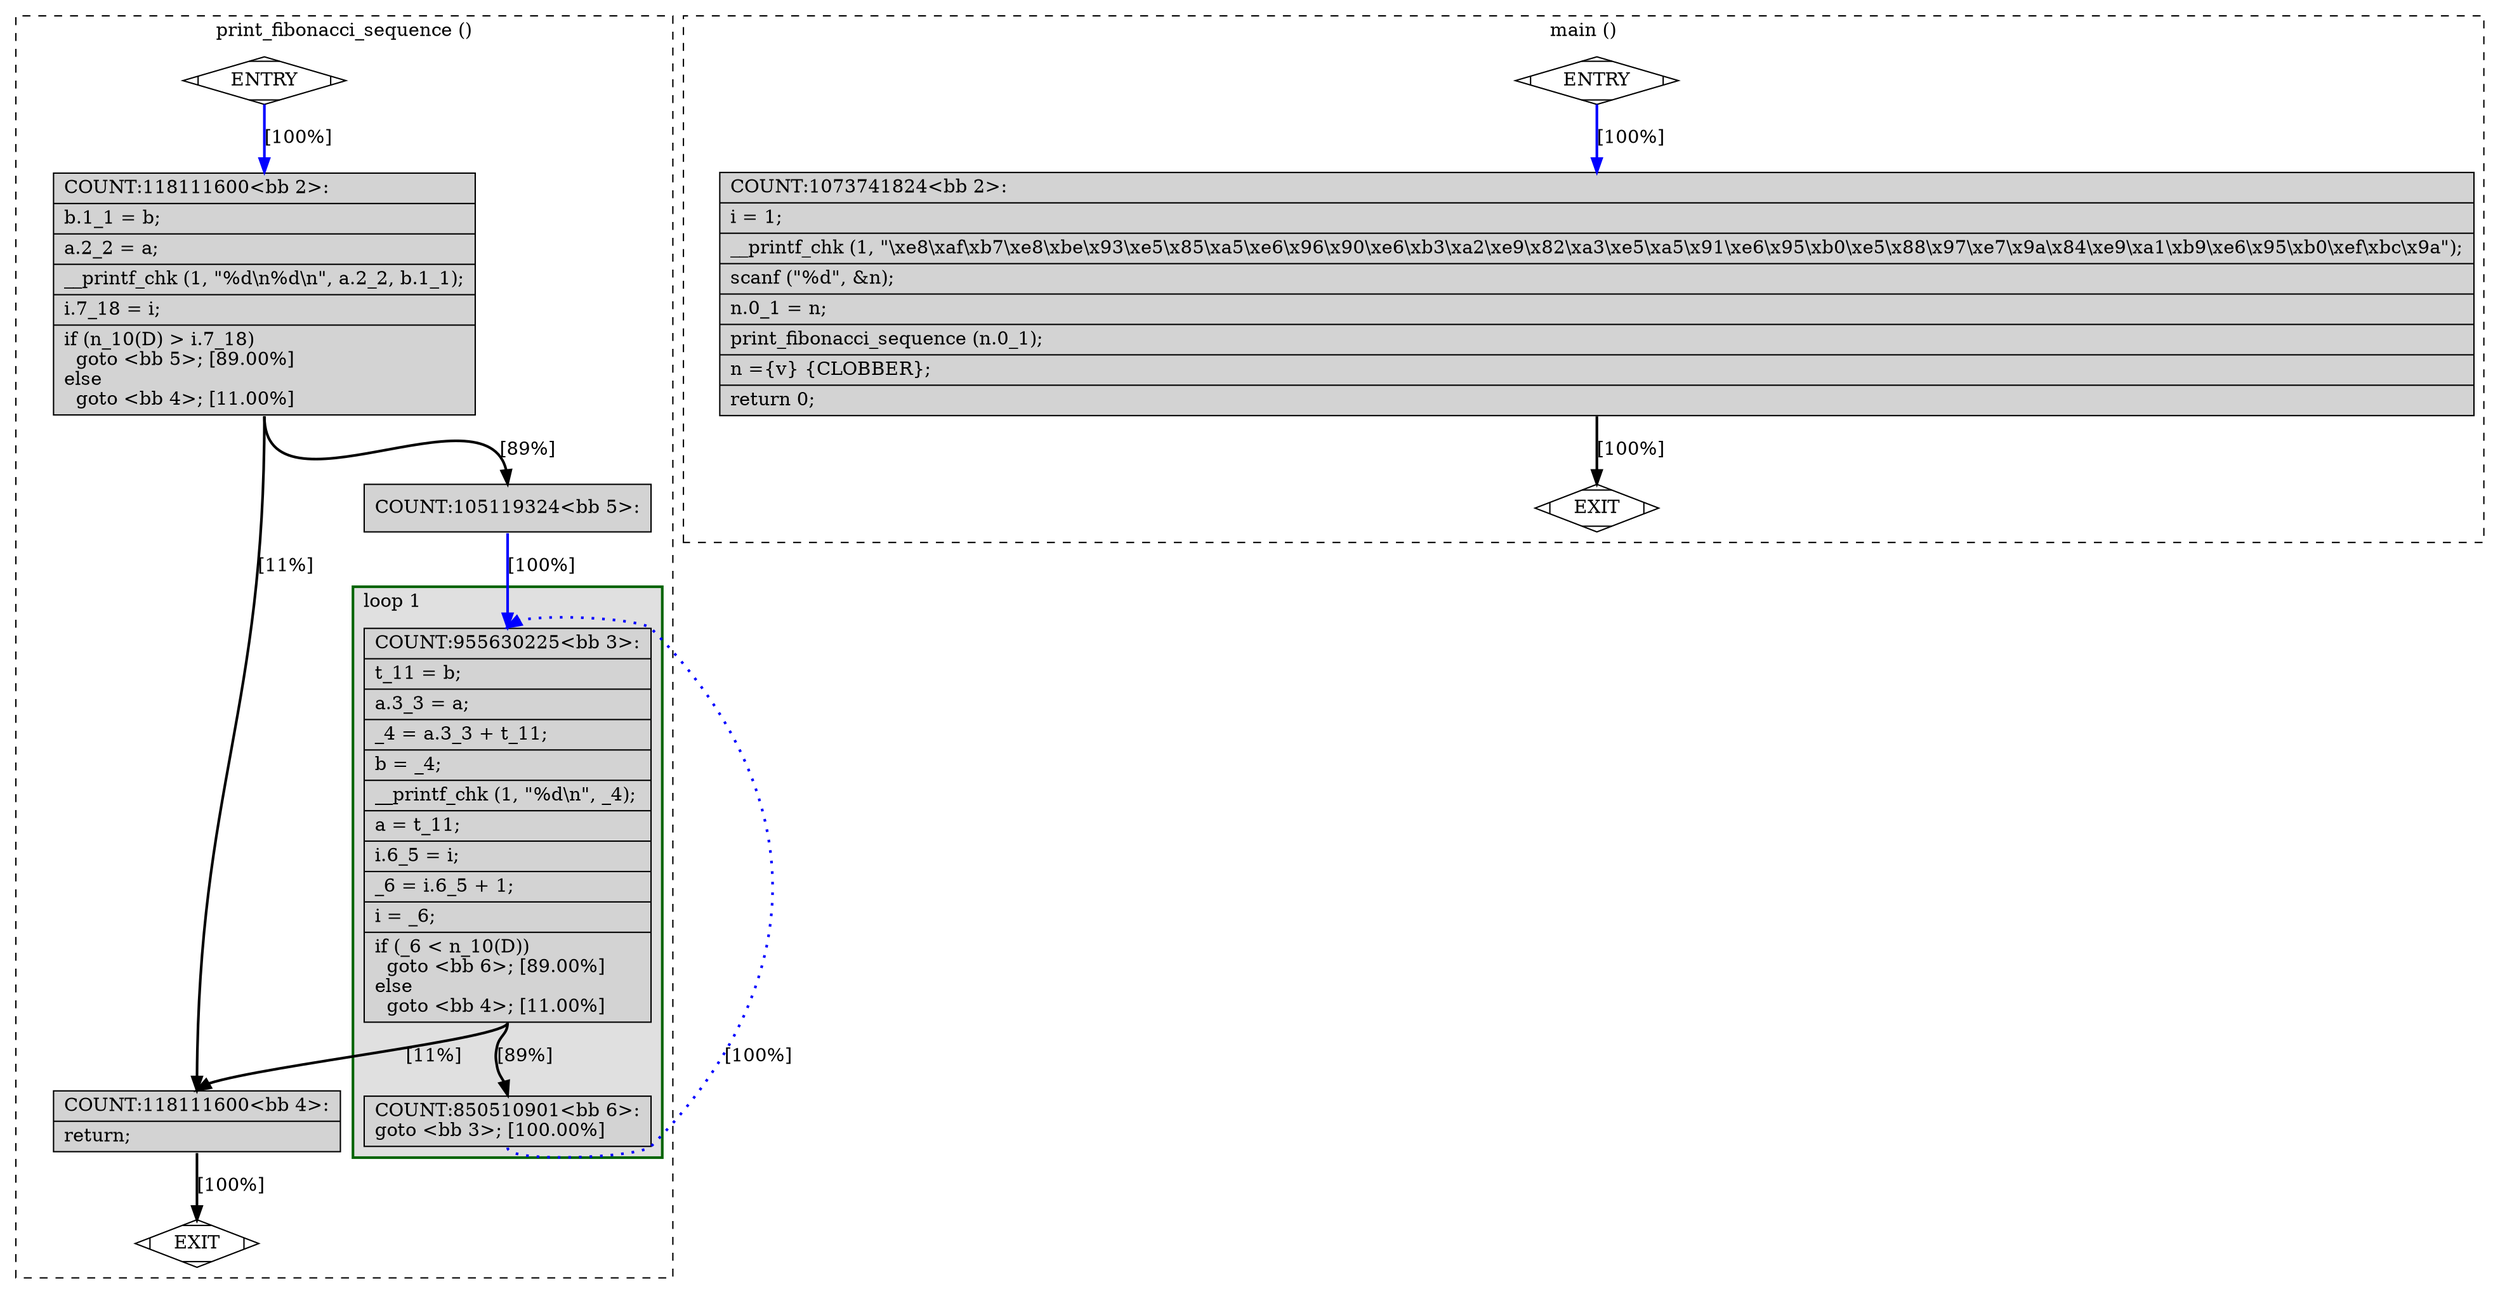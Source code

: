 digraph "a-main1.c.137t.walloca2" {
overlap=false;
subgraph "cluster_print_fibonacci_sequence" {
	style="dashed";
	color="black";
	label="print_fibonacci_sequence ()";
	subgraph cluster_24_1 {
	style="filled";
	color="darkgreen";
	fillcolor="grey88";
	label="loop 1";
	labeljust=l;
	penwidth=2;
	fn_24_basic_block_3 [shape=record,style=filled,fillcolor=lightgrey,label="{COUNT:955630225\<bb\ 3\>:\l\
|t_11\ =\ b;\l\
|a.3_3\ =\ a;\l\
|_4\ =\ a.3_3\ +\ t_11;\l\
|b\ =\ _4;\l\
|__printf_chk\ (1,\ \"%d\\n\",\ _4);\l\
|a\ =\ t_11;\l\
|i.6_5\ =\ i;\l\
|_6\ =\ i.6_5\ +\ 1;\l\
|i\ =\ _6;\l\
|if\ (_6\ \<\ n_10(D))\l\
\ \ goto\ \<bb\ 6\>;\ [89.00%]\l\
else\l\
\ \ goto\ \<bb\ 4\>;\ [11.00%]\l\
}"];

	fn_24_basic_block_6 [shape=record,style=filled,fillcolor=lightgrey,label="{COUNT:850510901\<bb\ 6\>:\l\
goto\ \<bb\ 3\>;\ [100.00%]\l\
}"];

	}
	fn_24_basic_block_0 [shape=Mdiamond,style=filled,fillcolor=white,label="ENTRY"];

	fn_24_basic_block_1 [shape=Mdiamond,style=filled,fillcolor=white,label="EXIT"];

	fn_24_basic_block_2 [shape=record,style=filled,fillcolor=lightgrey,label="{COUNT:118111600\<bb\ 2\>:\l\
|b.1_1\ =\ b;\l\
|a.2_2\ =\ a;\l\
|__printf_chk\ (1,\ \"%d\\n%d\\n\",\ a.2_2,\ b.1_1);\l\
|i.7_18\ =\ i;\l\
|if\ (n_10(D)\ \>\ i.7_18)\l\
\ \ goto\ \<bb\ 5\>;\ [89.00%]\l\
else\l\
\ \ goto\ \<bb\ 4\>;\ [11.00%]\l\
}"];

	fn_24_basic_block_5 [shape=record,style=filled,fillcolor=lightgrey,label="{COUNT:105119324\<bb\ 5\>:\l\
}"];

	fn_24_basic_block_4 [shape=record,style=filled,fillcolor=lightgrey,label="{COUNT:118111600\<bb\ 4\>:\l\
|return;\l\
}"];

	fn_24_basic_block_0:s -> fn_24_basic_block_2:n [style="solid,bold",color=blue,weight=100,constraint=true,label="[100%]"];
	fn_24_basic_block_2:s -> fn_24_basic_block_5:n [style="solid,bold",color=black,weight=10,constraint=true,label="[89%]"];
	fn_24_basic_block_2:s -> fn_24_basic_block_4:n [style="solid,bold",color=black,weight=10,constraint=true,label="[11%]"];
	fn_24_basic_block_5:s -> fn_24_basic_block_3:n [style="solid,bold",color=blue,weight=100,constraint=true,label="[100%]"];
	fn_24_basic_block_3:s -> fn_24_basic_block_6:n [style="solid,bold",color=black,weight=10,constraint=true,label="[89%]"];
	fn_24_basic_block_3:s -> fn_24_basic_block_4:n [style="solid,bold",color=black,weight=10,constraint=true,label="[11%]"];
	fn_24_basic_block_6:s -> fn_24_basic_block_3:n [style="dotted,bold",color=blue,weight=10,constraint=false,label="[100%]"];
	fn_24_basic_block_4:s -> fn_24_basic_block_1:n [style="solid,bold",color=black,weight=10,constraint=true,label="[100%]"];
	fn_24_basic_block_0:s -> fn_24_basic_block_1:n [style="invis",constraint=true];
}
subgraph "cluster_main" {
	style="dashed";
	color="black";
	label="main ()";
	fn_23_basic_block_0 [shape=Mdiamond,style=filled,fillcolor=white,label="ENTRY"];

	fn_23_basic_block_1 [shape=Mdiamond,style=filled,fillcolor=white,label="EXIT"];

	fn_23_basic_block_2 [shape=record,style=filled,fillcolor=lightgrey,label="{COUNT:1073741824\<bb\ 2\>:\l\
|i\ =\ 1;\l\
|__printf_chk\ (1,\ \"\\xe8\\xaf\\xb7\\xe8\\xbe\\x93\\xe5\\x85\\xa5\\xe6\\x96\\x90\\xe6\\xb3\\xa2\\xe9\\x82\\xa3\\xe5\\xa5\\x91\\xe6\\x95\\xb0\\xe5\\x88\\x97\\xe7\\x9a\\x84\\xe9\\xa1\\xb9\\xe6\\x95\\xb0\\xef\\xbc\\x9a\");\l\
|scanf\ (\"%d\",\ &n);\l\
|n.0_1\ =\ n;\l\
|print_fibonacci_sequence\ (n.0_1);\l\
|n\ =\{v\}\ \{CLOBBER\};\l\
|return\ 0;\l\
}"];

	fn_23_basic_block_0:s -> fn_23_basic_block_2:n [style="solid,bold",color=blue,weight=100,constraint=true,label="[100%]"];
	fn_23_basic_block_2:s -> fn_23_basic_block_1:n [style="solid,bold",color=black,weight=10,constraint=true,label="[100%]"];
	fn_23_basic_block_0:s -> fn_23_basic_block_1:n [style="invis",constraint=true];
}
}
